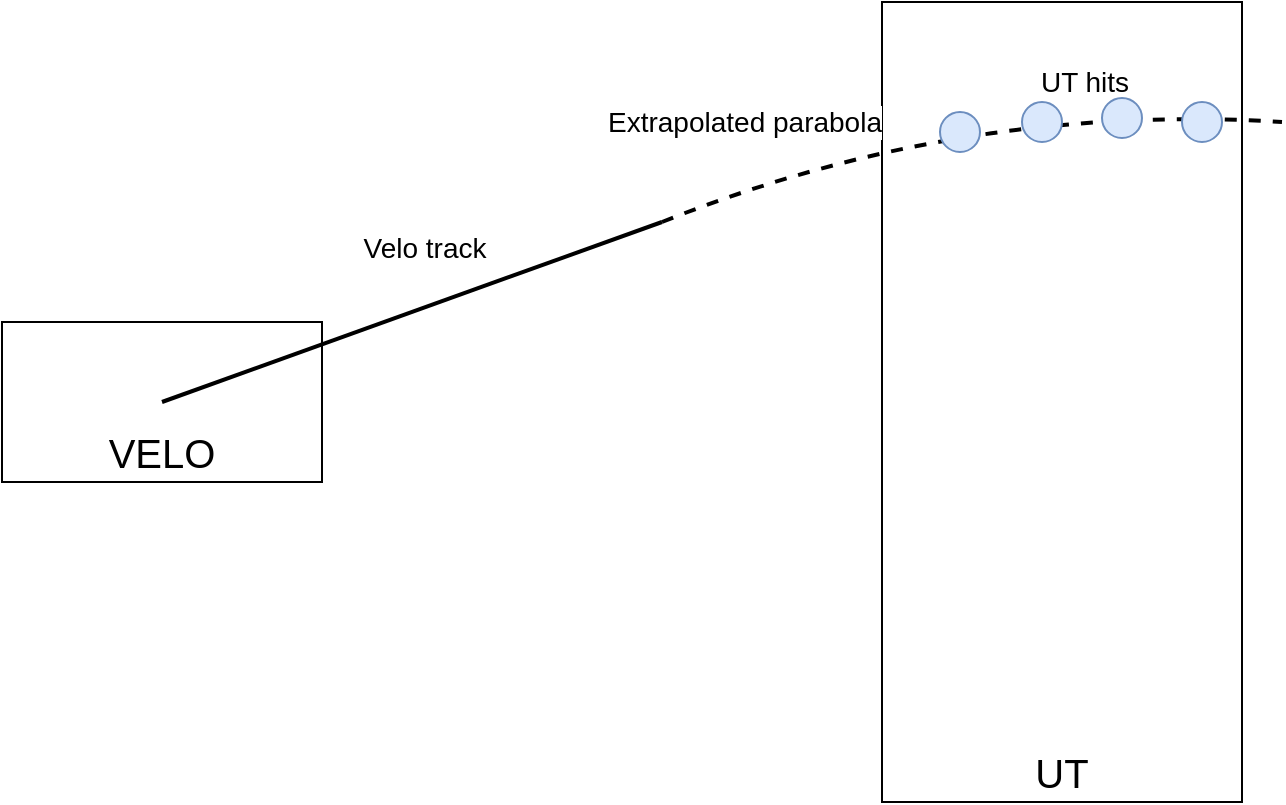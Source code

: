 <mxfile version="12.2.3" type="github" pages="1">
  <diagram id="ioQyg1-K3fhoK34imJTq" name="Page-1">
    <mxGraphModel dx="1422" dy="791" grid="1" gridSize="10" guides="1" tooltips="1" connect="1" arrows="1" fold="1" page="1" pageScale="1" pageWidth="850" pageHeight="1100" math="0" shadow="0">
      <root>
        <mxCell id="0"/>
        <mxCell id="1" parent="0"/>
        <mxCell id="OMyg8Y4WhbCAZjOI22-a-5" value="UT" style="rounded=0;whiteSpace=wrap;html=1;fillColor=none;fontSize=20;verticalAlign=bottom;" vertex="1" parent="1">
          <mxGeometry x="480" y="120" width="180" height="400" as="geometry"/>
        </mxCell>
        <mxCell id="OMyg8Y4WhbCAZjOI22-a-2" value="VELO" style="rounded=0;whiteSpace=wrap;html=1;fillColor=none;verticalAlign=bottom;fontSize=20;" vertex="1" parent="1">
          <mxGeometry x="40" y="280" width="160" height="80" as="geometry"/>
        </mxCell>
        <mxCell id="OMyg8Y4WhbCAZjOI22-a-1" value="" style="endArrow=none;html=1;exitX=0.5;exitY=0.5;exitDx=0;exitDy=0;exitPerimeter=0;strokeWidth=2;" edge="1" parent="1" source="OMyg8Y4WhbCAZjOI22-a-2">
          <mxGeometry width="50" height="50" relative="1" as="geometry">
            <mxPoint x="260" y="450" as="sourcePoint"/>
            <mxPoint x="370" y="230" as="targetPoint"/>
          </mxGeometry>
        </mxCell>
        <mxCell id="OMyg8Y4WhbCAZjOI22-a-11" value="&lt;font style=&quot;font-size: 14px&quot;&gt;Velo track&lt;br&gt;&lt;/font&gt;" style="text;html=1;resizable=0;points=[];align=center;verticalAlign=middle;labelBackgroundColor=#ffffff;fontSize=20;" vertex="1" connectable="0" parent="OMyg8Y4WhbCAZjOI22-a-1">
          <mxGeometry x="0.109" y="-4" relative="1" as="geometry">
            <mxPoint x="-9.5" y="-34" as="offset"/>
          </mxGeometry>
        </mxCell>
        <mxCell id="OMyg8Y4WhbCAZjOI22-a-12" value="Extrapolated parabola" style="text;html=1;resizable=0;points=[];align=center;verticalAlign=middle;labelBackgroundColor=#ffffff;fontSize=14;" vertex="1" connectable="0" parent="OMyg8Y4WhbCAZjOI22-a-1">
          <mxGeometry x="0.109" y="-4" relative="1" as="geometry">
            <mxPoint x="150.5" y="-94" as="offset"/>
          </mxGeometry>
        </mxCell>
        <mxCell id="OMyg8Y4WhbCAZjOI22-a-13" value="UT hits" style="text;html=1;resizable=0;points=[];align=center;verticalAlign=middle;labelBackgroundColor=#ffffff;fontSize=14;" vertex="1" connectable="0" parent="OMyg8Y4WhbCAZjOI22-a-1">
          <mxGeometry x="0.109" y="-4" relative="1" as="geometry">
            <mxPoint x="320.5" y="-114" as="offset"/>
          </mxGeometry>
        </mxCell>
        <mxCell id="OMyg8Y4WhbCAZjOI22-a-4" value="" style="endArrow=none;dashed=1;html=1;strokeWidth=2;curved=1;" edge="1" parent="1">
          <mxGeometry width="50" height="50" relative="1" as="geometry">
            <mxPoint x="370" y="230" as="sourcePoint"/>
            <mxPoint x="680" y="180" as="targetPoint"/>
            <Array as="points">
              <mxPoint x="520" y="170"/>
            </Array>
          </mxGeometry>
        </mxCell>
        <mxCell id="OMyg8Y4WhbCAZjOI22-a-6" value="" style="ellipse;whiteSpace=wrap;html=1;aspect=fixed;fillColor=#dae8fc;strokeColor=#6c8ebf;" vertex="1" parent="1">
          <mxGeometry x="509" y="175" width="20" height="20" as="geometry"/>
        </mxCell>
        <mxCell id="OMyg8Y4WhbCAZjOI22-a-7" value="" style="ellipse;whiteSpace=wrap;html=1;aspect=fixed;fillColor=#dae8fc;strokeColor=#6c8ebf;" vertex="1" parent="1">
          <mxGeometry x="550" y="170" width="20" height="20" as="geometry"/>
        </mxCell>
        <mxCell id="OMyg8Y4WhbCAZjOI22-a-8" value="" style="ellipse;whiteSpace=wrap;html=1;aspect=fixed;fillColor=#dae8fc;strokeColor=#6c8ebf;" vertex="1" parent="1">
          <mxGeometry x="590" y="168" width="20" height="20" as="geometry"/>
        </mxCell>
        <mxCell id="OMyg8Y4WhbCAZjOI22-a-9" value="" style="ellipse;whiteSpace=wrap;html=1;aspect=fixed;fillColor=#dae8fc;strokeColor=#6c8ebf;" vertex="1" parent="1">
          <mxGeometry x="630" y="170" width="20" height="20" as="geometry"/>
        </mxCell>
      </root>
    </mxGraphModel>
  </diagram>
</mxfile>
